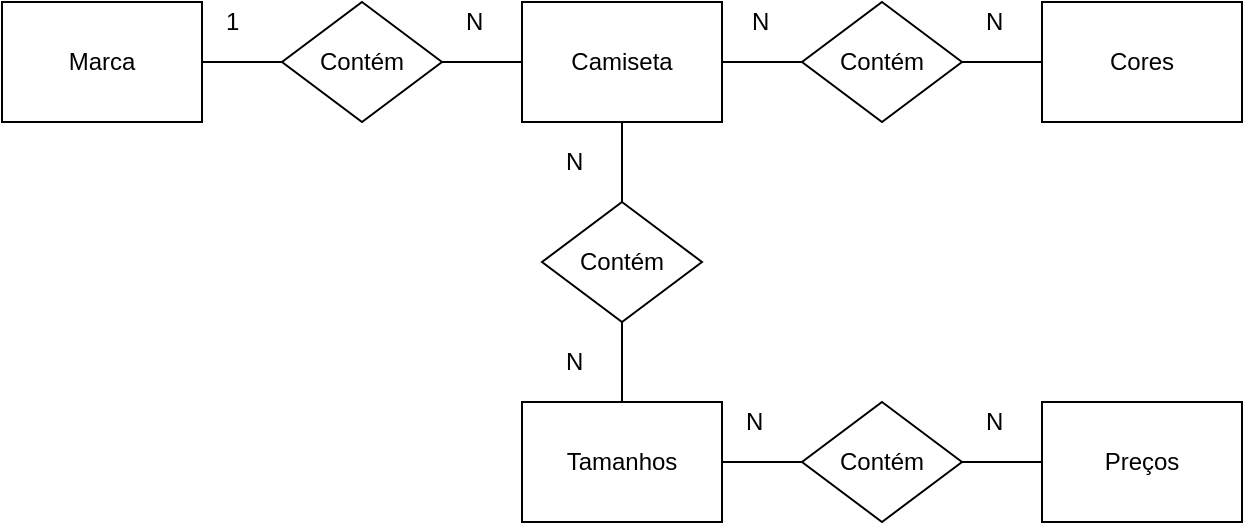 <mxfile version="10.9.5" type="device"><diagram id="rfUTSF4EL5KH0Vrhj_Fc" name="Conceitual"><mxGraphModel dx="926" dy="628" grid="1" gridSize="10" guides="1" tooltips="1" connect="1" arrows="1" fold="1" page="1" pageScale="1" pageWidth="827" pageHeight="1169" math="0" shadow="0"><root><mxCell id="0"/><mxCell id="1" parent="0"/><mxCell id="rjwIqJpuSLKwG3WJEVtM-1" value="Marca" style="rounded=0;whiteSpace=wrap;html=1;" vertex="1" parent="1"><mxGeometry x="40" y="110" width="100" height="60" as="geometry"/></mxCell><mxCell id="rjwIqJpuSLKwG3WJEVtM-2" value="Camiseta" style="rounded=0;whiteSpace=wrap;html=1;" vertex="1" parent="1"><mxGeometry x="300" y="110" width="100" height="60" as="geometry"/></mxCell><mxCell id="rjwIqJpuSLKwG3WJEVtM-3" value="Cores" style="rounded=0;whiteSpace=wrap;html=1;" vertex="1" parent="1"><mxGeometry x="560" y="110" width="100" height="60" as="geometry"/></mxCell><mxCell id="rjwIqJpuSLKwG3WJEVtM-4" value="Contém" style="rhombus;whiteSpace=wrap;html=1;" vertex="1" parent="1"><mxGeometry x="440" y="110" width="80" height="60" as="geometry"/></mxCell><mxCell id="rjwIqJpuSLKwG3WJEVtM-5" value="Contém" style="rhombus;whiteSpace=wrap;html=1;" vertex="1" parent="1"><mxGeometry x="310" y="210" width="80" height="60" as="geometry"/></mxCell><mxCell id="rjwIqJpuSLKwG3WJEVtM-6" value="Contém" style="rhombus;whiteSpace=wrap;html=1;" vertex="1" parent="1"><mxGeometry x="180" y="110" width="80" height="60" as="geometry"/></mxCell><mxCell id="rjwIqJpuSLKwG3WJEVtM-9" value="Tamanhos" style="rounded=0;whiteSpace=wrap;html=1;" vertex="1" parent="1"><mxGeometry x="300" y="310" width="100" height="60" as="geometry"/></mxCell><mxCell id="rjwIqJpuSLKwG3WJEVtM-10" value="" style="endArrow=none;html=1;entryX=0;entryY=0.5;entryDx=0;entryDy=0;exitX=1;exitY=0.5;exitDx=0;exitDy=0;" edge="1" parent="1" source="rjwIqJpuSLKwG3WJEVtM-1" target="rjwIqJpuSLKwG3WJEVtM-6"><mxGeometry width="50" height="50" relative="1" as="geometry"><mxPoint x="40" y="440" as="sourcePoint"/><mxPoint x="90" y="390" as="targetPoint"/></mxGeometry></mxCell><mxCell id="rjwIqJpuSLKwG3WJEVtM-11" value="" style="endArrow=none;html=1;entryX=0;entryY=0.5;entryDx=0;entryDy=0;exitX=1;exitY=0.5;exitDx=0;exitDy=0;" edge="1" parent="1" source="rjwIqJpuSLKwG3WJEVtM-6" target="rjwIqJpuSLKwG3WJEVtM-2"><mxGeometry width="50" height="50" relative="1" as="geometry"><mxPoint x="40" y="440" as="sourcePoint"/><mxPoint x="90" y="390" as="targetPoint"/></mxGeometry></mxCell><mxCell id="rjwIqJpuSLKwG3WJEVtM-12" value="" style="endArrow=none;html=1;entryX=0;entryY=0.5;entryDx=0;entryDy=0;exitX=1;exitY=0.5;exitDx=0;exitDy=0;" edge="1" parent="1" source="rjwIqJpuSLKwG3WJEVtM-2" target="rjwIqJpuSLKwG3WJEVtM-4"><mxGeometry width="50" height="50" relative="1" as="geometry"><mxPoint x="40" y="440" as="sourcePoint"/><mxPoint x="90" y="390" as="targetPoint"/></mxGeometry></mxCell><mxCell id="rjwIqJpuSLKwG3WJEVtM-13" value="" style="endArrow=none;html=1;entryX=0;entryY=0.5;entryDx=0;entryDy=0;exitX=1;exitY=0.5;exitDx=0;exitDy=0;" edge="1" parent="1" source="rjwIqJpuSLKwG3WJEVtM-4" target="rjwIqJpuSLKwG3WJEVtM-3"><mxGeometry width="50" height="50" relative="1" as="geometry"><mxPoint x="40" y="440" as="sourcePoint"/><mxPoint x="90" y="390" as="targetPoint"/></mxGeometry></mxCell><mxCell id="rjwIqJpuSLKwG3WJEVtM-14" value="" style="endArrow=none;html=1;entryX=0.5;entryY=1;entryDx=0;entryDy=0;exitX=0.5;exitY=0;exitDx=0;exitDy=0;" edge="1" parent="1" source="rjwIqJpuSLKwG3WJEVtM-5" target="rjwIqJpuSLKwG3WJEVtM-2"><mxGeometry width="50" height="50" relative="1" as="geometry"><mxPoint x="40" y="440" as="sourcePoint"/><mxPoint x="90" y="390" as="targetPoint"/></mxGeometry></mxCell><mxCell id="rjwIqJpuSLKwG3WJEVtM-15" value="" style="endArrow=none;html=1;entryX=0.5;entryY=1;entryDx=0;entryDy=0;exitX=0.5;exitY=0;exitDx=0;exitDy=0;" edge="1" parent="1" source="rjwIqJpuSLKwG3WJEVtM-9" target="rjwIqJpuSLKwG3WJEVtM-5"><mxGeometry width="50" height="50" relative="1" as="geometry"><mxPoint x="40" y="440" as="sourcePoint"/><mxPoint x="90" y="390" as="targetPoint"/></mxGeometry></mxCell><mxCell id="rjwIqJpuSLKwG3WJEVtM-16" value="Contém" style="rhombus;whiteSpace=wrap;html=1;" vertex="1" parent="1"><mxGeometry x="440" y="310" width="80" height="60" as="geometry"/></mxCell><mxCell id="rjwIqJpuSLKwG3WJEVtM-17" value="Preços" style="rounded=0;whiteSpace=wrap;html=1;" vertex="1" parent="1"><mxGeometry x="560" y="310" width="100" height="60" as="geometry"/></mxCell><mxCell id="rjwIqJpuSLKwG3WJEVtM-20" value="" style="endArrow=none;html=1;entryX=0;entryY=0.5;entryDx=0;entryDy=0;exitX=1;exitY=0.5;exitDx=0;exitDy=0;" edge="1" parent="1" source="rjwIqJpuSLKwG3WJEVtM-9" target="rjwIqJpuSLKwG3WJEVtM-16"><mxGeometry width="50" height="50" relative="1" as="geometry"><mxPoint x="40" y="440" as="sourcePoint"/><mxPoint x="90" y="390" as="targetPoint"/></mxGeometry></mxCell><mxCell id="rjwIqJpuSLKwG3WJEVtM-21" value="" style="endArrow=none;html=1;entryX=0;entryY=0.5;entryDx=0;entryDy=0;exitX=1;exitY=0.5;exitDx=0;exitDy=0;" edge="1" parent="1" source="rjwIqJpuSLKwG3WJEVtM-16" target="rjwIqJpuSLKwG3WJEVtM-17"><mxGeometry width="50" height="50" relative="1" as="geometry"><mxPoint x="40" y="440" as="sourcePoint"/><mxPoint x="90" y="390" as="targetPoint"/></mxGeometry></mxCell><mxCell id="rjwIqJpuSLKwG3WJEVtM-22" value="1" style="text;html=1;resizable=0;points=[];autosize=1;align=left;verticalAlign=top;spacingTop=-4;" vertex="1" parent="1"><mxGeometry x="150" y="110" width="20" height="20" as="geometry"/></mxCell><mxCell id="rjwIqJpuSLKwG3WJEVtM-23" value="N" style="text;html=1;resizable=0;points=[];autosize=1;align=left;verticalAlign=top;spacingTop=-4;" vertex="1" parent="1"><mxGeometry x="270" y="110" width="20" height="20" as="geometry"/></mxCell><mxCell id="rjwIqJpuSLKwG3WJEVtM-24" value="N" style="text;html=1;resizable=0;points=[];autosize=1;align=left;verticalAlign=top;spacingTop=-4;" vertex="1" parent="1"><mxGeometry x="320" y="180" width="20" height="20" as="geometry"/></mxCell><mxCell id="rjwIqJpuSLKwG3WJEVtM-25" value="N" style="text;html=1;resizable=0;points=[];autosize=1;align=left;verticalAlign=top;spacingTop=-4;" vertex="1" parent="1"><mxGeometry x="410" y="310" width="20" height="20" as="geometry"/></mxCell><mxCell id="rjwIqJpuSLKwG3WJEVtM-26" value="N" style="text;html=1;resizable=0;points=[];autosize=1;align=left;verticalAlign=top;spacingTop=-4;" vertex="1" parent="1"><mxGeometry x="320" y="280" width="20" height="20" as="geometry"/></mxCell><mxCell id="rjwIqJpuSLKwG3WJEVtM-27" value="N" style="text;html=1;resizable=0;points=[];autosize=1;align=left;verticalAlign=top;spacingTop=-4;" vertex="1" parent="1"><mxGeometry x="530" y="310" width="20" height="20" as="geometry"/></mxCell><mxCell id="rjwIqJpuSLKwG3WJEVtM-28" value="N" style="text;html=1;resizable=0;points=[];autosize=1;align=left;verticalAlign=top;spacingTop=-4;" vertex="1" parent="1"><mxGeometry x="413" y="110" width="20" height="20" as="geometry"/></mxCell><mxCell id="rjwIqJpuSLKwG3WJEVtM-29" value="N" style="text;html=1;resizable=0;points=[];autosize=1;align=left;verticalAlign=top;spacingTop=-4;" vertex="1" parent="1"><mxGeometry x="530" y="110" width="20" height="20" as="geometry"/></mxCell></root></mxGraphModel></diagram><diagram id="bWW6YEtpxthhMcsxMhV1" name="Logico"><mxGraphModel dx="926" dy="628" grid="1" gridSize="10" guides="1" tooltips="1" connect="1" arrows="1" fold="1" page="1" pageScale="1" pageWidth="827" pageHeight="1169" math="0" shadow="0"><root><mxCell id="H7nzALoHFIUbKdL0s1Hq-0"/><mxCell id="H7nzALoHFIUbKdL0s1Hq-1" parent="H7nzALoHFIUbKdL0s1Hq-0"/><mxCell id="H7nzALoHFIUbKdL0s1Hq-2" value="Tamanho" style="swimlane;fontStyle=0;childLayout=stackLayout;horizontal=1;startSize=26;fillColor=#e0e0e0;horizontalStack=0;resizeParent=1;resizeParentMax=0;resizeLast=0;collapsible=1;marginBottom=0;swimlaneFillColor=#ffffff;align=center;fontSize=14;" vertex="1" parent="H7nzALoHFIUbKdL0s1Hq-1"><mxGeometry x="550" y="168" width="160" height="82" as="geometry"/></mxCell><mxCell id="H7nzALoHFIUbKdL0s1Hq-3" value="IdTamanho : int" style="shape=partialRectangle;top=0;left=0;right=0;bottom=1;align=left;verticalAlign=middle;fillColor=none;spacingLeft=34;spacingRight=4;overflow=hidden;rotatable=0;points=[[0,0.5],[1,0.5]];portConstraint=eastwest;dropTarget=0;fontStyle=5;fontSize=12;" vertex="1" parent="H7nzALoHFIUbKdL0s1Hq-2"><mxGeometry y="26" width="160" height="30" as="geometry"/></mxCell><mxCell id="H7nzALoHFIUbKdL0s1Hq-4" value="PK" style="shape=partialRectangle;top=0;left=0;bottom=0;fillColor=none;align=left;verticalAlign=middle;spacingLeft=4;spacingRight=4;overflow=hidden;rotatable=0;points=[];portConstraint=eastwest;part=1;fontSize=12;" vertex="1" connectable="0" parent="H7nzALoHFIUbKdL0s1Hq-3"><mxGeometry width="30" height="30" as="geometry"/></mxCell><mxCell id="H7nzALoHFIUbKdL0s1Hq-5" value="Tamanho : string" style="shape=partialRectangle;top=0;left=0;right=0;bottom=0;align=left;verticalAlign=top;fillColor=none;spacingLeft=34;spacingRight=4;overflow=hidden;rotatable=0;points=[[0,0.5],[1,0.5]];portConstraint=eastwest;dropTarget=0;fontSize=12;" vertex="1" parent="H7nzALoHFIUbKdL0s1Hq-2"><mxGeometry y="56" width="160" height="26" as="geometry"/></mxCell><mxCell id="H7nzALoHFIUbKdL0s1Hq-6" value="" style="shape=partialRectangle;top=0;left=0;bottom=0;fillColor=none;align=left;verticalAlign=top;spacingLeft=4;spacingRight=4;overflow=hidden;rotatable=0;points=[];portConstraint=eastwest;part=1;fontSize=12;" vertex="1" connectable="0" parent="H7nzALoHFIUbKdL0s1Hq-5"><mxGeometry width="30" height="26" as="geometry"/></mxCell><mxCell id="P_pc_fO_mZp4b5jf7SZY-0" value="Cores" style="swimlane;fontStyle=0;childLayout=stackLayout;horizontal=1;startSize=26;fillColor=#e0e0e0;horizontalStack=0;resizeParent=1;resizeParentMax=0;resizeLast=0;collapsible=1;marginBottom=0;swimlaneFillColor=#ffffff;align=center;fontSize=14;" vertex="1" parent="H7nzALoHFIUbKdL0s1Hq-1"><mxGeometry x="265" y="421" width="160" height="82" as="geometry"/></mxCell><mxCell id="P_pc_fO_mZp4b5jf7SZY-1" value="IdCores : int" style="shape=partialRectangle;top=0;left=0;right=0;bottom=1;align=left;verticalAlign=middle;fillColor=none;spacingLeft=34;spacingRight=4;overflow=hidden;rotatable=0;points=[[0,0.5],[1,0.5]];portConstraint=eastwest;dropTarget=0;fontStyle=5;fontSize=12;" vertex="1" parent="P_pc_fO_mZp4b5jf7SZY-0"><mxGeometry y="26" width="160" height="30" as="geometry"/></mxCell><mxCell id="P_pc_fO_mZp4b5jf7SZY-2" value="PK" style="shape=partialRectangle;top=0;left=0;bottom=0;fillColor=none;align=left;verticalAlign=middle;spacingLeft=4;spacingRight=4;overflow=hidden;rotatable=0;points=[];portConstraint=eastwest;part=1;fontSize=12;" vertex="1" connectable="0" parent="P_pc_fO_mZp4b5jf7SZY-1"><mxGeometry width="30" height="30" as="geometry"/></mxCell><mxCell id="P_pc_fO_mZp4b5jf7SZY-3" value="Cor : string" style="shape=partialRectangle;top=0;left=0;right=0;bottom=0;align=left;verticalAlign=top;fillColor=none;spacingLeft=34;spacingRight=4;overflow=hidden;rotatable=0;points=[[0,0.5],[1,0.5]];portConstraint=eastwest;dropTarget=0;fontSize=12;" vertex="1" parent="P_pc_fO_mZp4b5jf7SZY-0"><mxGeometry y="56" width="160" height="26" as="geometry"/></mxCell><mxCell id="P_pc_fO_mZp4b5jf7SZY-4" value="" style="shape=partialRectangle;top=0;left=0;bottom=0;fillColor=none;align=left;verticalAlign=top;spacingLeft=4;spacingRight=4;overflow=hidden;rotatable=0;points=[];portConstraint=eastwest;part=1;fontSize=12;" vertex="1" connectable="0" parent="P_pc_fO_mZp4b5jf7SZY-3"><mxGeometry width="30" height="26" as="geometry"/></mxCell><mxCell id="P_pc_fO_mZp4b5jf7SZY-5" value="Marcas" style="swimlane;fontStyle=0;childLayout=stackLayout;horizontal=1;startSize=26;fillColor=#e0e0e0;horizontalStack=0;resizeParent=1;resizeParentMax=0;resizeLast=0;collapsible=1;marginBottom=0;swimlaneFillColor=#ffffff;align=center;fontSize=14;" vertex="1" parent="H7nzALoHFIUbKdL0s1Hq-1"><mxGeometry x="40" y="71" width="160" height="82" as="geometry"/></mxCell><mxCell id="P_pc_fO_mZp4b5jf7SZY-6" value="IdMarca : int" style="shape=partialRectangle;top=0;left=0;right=0;bottom=1;align=left;verticalAlign=middle;fillColor=none;spacingLeft=34;spacingRight=4;overflow=hidden;rotatable=0;points=[[0,0.5],[1,0.5]];portConstraint=eastwest;dropTarget=0;fontStyle=5;fontSize=12;" vertex="1" parent="P_pc_fO_mZp4b5jf7SZY-5"><mxGeometry y="26" width="160" height="30" as="geometry"/></mxCell><mxCell id="P_pc_fO_mZp4b5jf7SZY-7" value="PK" style="shape=partialRectangle;top=0;left=0;bottom=0;fillColor=none;align=left;verticalAlign=middle;spacingLeft=4;spacingRight=4;overflow=hidden;rotatable=0;points=[];portConstraint=eastwest;part=1;fontSize=12;" vertex="1" connectable="0" parent="P_pc_fO_mZp4b5jf7SZY-6"><mxGeometry width="30" height="30" as="geometry"/></mxCell><mxCell id="P_pc_fO_mZp4b5jf7SZY-8" value="Marca: string" style="shape=partialRectangle;top=0;left=0;right=0;bottom=0;align=left;verticalAlign=top;fillColor=none;spacingLeft=34;spacingRight=4;overflow=hidden;rotatable=0;points=[[0,0.5],[1,0.5]];portConstraint=eastwest;dropTarget=0;fontSize=12;" vertex="1" parent="P_pc_fO_mZp4b5jf7SZY-5"><mxGeometry y="56" width="160" height="26" as="geometry"/></mxCell><mxCell id="P_pc_fO_mZp4b5jf7SZY-9" value="" style="shape=partialRectangle;top=0;left=0;bottom=0;fillColor=none;align=left;verticalAlign=top;spacingLeft=4;spacingRight=4;overflow=hidden;rotatable=0;points=[];portConstraint=eastwest;part=1;fontSize=12;" vertex="1" connectable="0" parent="P_pc_fO_mZp4b5jf7SZY-8"><mxGeometry width="30" height="26" as="geometry"/></mxCell><mxCell id="P_pc_fO_mZp4b5jf7SZY-10" value="Camisa Cor" style="swimlane;fontStyle=0;childLayout=stackLayout;horizontal=1;startSize=26;fillColor=#e0e0e0;horizontalStack=0;resizeParent=1;resizeParentMax=0;resizeLast=0;collapsible=1;marginBottom=0;swimlaneFillColor=#ffffff;align=center;fontSize=14;" vertex="1" parent="H7nzALoHFIUbKdL0s1Hq-1"><mxGeometry x="40" y="270" width="160" height="82" as="geometry"/></mxCell><mxCell id="P_pc_fO_mZp4b5jf7SZY-11" value="IdCamisa : int" style="shape=partialRectangle;top=0;left=0;right=0;bottom=1;align=left;verticalAlign=middle;fillColor=none;spacingLeft=34;spacingRight=4;overflow=hidden;rotatable=0;points=[[0,0.5],[1,0.5]];portConstraint=eastwest;dropTarget=0;fontStyle=5;fontSize=12;" vertex="1" parent="P_pc_fO_mZp4b5jf7SZY-10"><mxGeometry y="26" width="160" height="30" as="geometry"/></mxCell><mxCell id="P_pc_fO_mZp4b5jf7SZY-12" value="FK" style="shape=partialRectangle;top=0;left=0;bottom=0;fillColor=none;align=left;verticalAlign=middle;spacingLeft=4;spacingRight=4;overflow=hidden;rotatable=0;points=[];portConstraint=eastwest;part=1;fontSize=12;" vertex="1" connectable="0" parent="P_pc_fO_mZp4b5jf7SZY-11"><mxGeometry width="30" height="30" as="geometry"/></mxCell><mxCell id="P_pc_fO_mZp4b5jf7SZY-13" value="IdCores : int" style="shape=partialRectangle;top=0;left=0;right=0;bottom=0;align=left;verticalAlign=top;fillColor=none;spacingLeft=34;spacingRight=4;overflow=hidden;rotatable=0;points=[[0,0.5],[1,0.5]];portConstraint=eastwest;dropTarget=0;fontSize=12;" vertex="1" parent="P_pc_fO_mZp4b5jf7SZY-10"><mxGeometry y="56" width="160" height="26" as="geometry"/></mxCell><mxCell id="P_pc_fO_mZp4b5jf7SZY-14" value="FK" style="shape=partialRectangle;top=0;left=0;bottom=0;fillColor=none;align=left;verticalAlign=top;spacingLeft=4;spacingRight=4;overflow=hidden;rotatable=0;points=[];portConstraint=eastwest;part=1;fontSize=12;" vertex="1" connectable="0" parent="P_pc_fO_mZp4b5jf7SZY-13"><mxGeometry width="30" height="26" as="geometry"/></mxCell><mxCell id="P_pc_fO_mZp4b5jf7SZY-15" value="Camisa Tamanho" style="swimlane;fontStyle=0;childLayout=stackLayout;horizontal=1;startSize=26;fillColor=#e0e0e0;horizontalStack=0;resizeParent=1;resizeParentMax=0;resizeLast=0;collapsible=1;marginBottom=0;swimlaneFillColor=#ffffff;align=center;fontSize=14;" vertex="1" parent="H7nzALoHFIUbKdL0s1Hq-1"><mxGeometry x="530" y="380" width="160" height="82" as="geometry"/></mxCell><mxCell id="P_pc_fO_mZp4b5jf7SZY-16" value="IdCamisa : int" style="shape=partialRectangle;top=0;left=0;right=0;bottom=1;align=left;verticalAlign=middle;fillColor=none;spacingLeft=34;spacingRight=4;overflow=hidden;rotatable=0;points=[[0,0.5],[1,0.5]];portConstraint=eastwest;dropTarget=0;fontStyle=5;fontSize=12;" vertex="1" parent="P_pc_fO_mZp4b5jf7SZY-15"><mxGeometry y="26" width="160" height="30" as="geometry"/></mxCell><mxCell id="P_pc_fO_mZp4b5jf7SZY-17" value="FK" style="shape=partialRectangle;top=0;left=0;bottom=0;fillColor=none;align=left;verticalAlign=middle;spacingLeft=4;spacingRight=4;overflow=hidden;rotatable=0;points=[];portConstraint=eastwest;part=1;fontSize=12;" vertex="1" connectable="0" parent="P_pc_fO_mZp4b5jf7SZY-16"><mxGeometry width="30" height="30" as="geometry"/></mxCell><mxCell id="P_pc_fO_mZp4b5jf7SZY-18" value="IdTamanho : int" style="shape=partialRectangle;top=0;left=0;right=0;bottom=0;align=left;verticalAlign=top;fillColor=none;spacingLeft=34;spacingRight=4;overflow=hidden;rotatable=0;points=[[0,0.5],[1,0.5]];portConstraint=eastwest;dropTarget=0;fontSize=12;" vertex="1" parent="P_pc_fO_mZp4b5jf7SZY-15"><mxGeometry y="56" width="160" height="26" as="geometry"/></mxCell><mxCell id="P_pc_fO_mZp4b5jf7SZY-19" value="FK" style="shape=partialRectangle;top=0;left=0;bottom=0;fillColor=none;align=left;verticalAlign=top;spacingLeft=4;spacingRight=4;overflow=hidden;rotatable=0;points=[];portConstraint=eastwest;part=1;fontSize=12;" vertex="1" connectable="0" parent="P_pc_fO_mZp4b5jf7SZY-18"><mxGeometry width="30" height="26" as="geometry"/></mxCell><mxCell id="P_pc_fO_mZp4b5jf7SZY-20" value="Camisas" style="swimlane;fontStyle=0;childLayout=stackLayout;horizontal=1;startSize=26;fillColor=#e0e0e0;horizontalStack=0;resizeParent=1;resizeParentMax=0;resizeLast=0;collapsible=1;marginBottom=0;swimlaneFillColor=#ffffff;align=center;fontSize=14;" vertex="1" parent="H7nzALoHFIUbKdL0s1Hq-1"><mxGeometry x="300" y="220" width="160" height="108" as="geometry"/></mxCell><mxCell id="P_pc_fO_mZp4b5jf7SZY-21" value="IdCamisa : int" style="shape=partialRectangle;top=0;left=0;right=0;bottom=1;align=left;verticalAlign=middle;fillColor=none;spacingLeft=34;spacingRight=4;overflow=hidden;rotatable=0;points=[[0,0.5],[1,0.5]];portConstraint=eastwest;dropTarget=0;fontStyle=5;fontSize=12;" vertex="1" parent="P_pc_fO_mZp4b5jf7SZY-20"><mxGeometry y="26" width="160" height="30" as="geometry"/></mxCell><mxCell id="P_pc_fO_mZp4b5jf7SZY-22" value="PK" style="shape=partialRectangle;top=0;left=0;bottom=0;fillColor=none;align=left;verticalAlign=middle;spacingLeft=4;spacingRight=4;overflow=hidden;rotatable=0;points=[];portConstraint=eastwest;part=1;fontSize=12;" vertex="1" connectable="0" parent="P_pc_fO_mZp4b5jf7SZY-21"><mxGeometry width="30" height="30" as="geometry"/></mxCell><mxCell id="P_pc_fO_mZp4b5jf7SZY-25" value="Preço : float" style="shape=partialRectangle;top=0;left=0;right=0;bottom=0;align=left;verticalAlign=top;fillColor=none;spacingLeft=34;spacingRight=4;overflow=hidden;rotatable=0;points=[[0,0.5],[1,0.5]];portConstraint=eastwest;dropTarget=0;fontSize=12;" vertex="1" parent="P_pc_fO_mZp4b5jf7SZY-20"><mxGeometry y="56" width="160" height="26" as="geometry"/></mxCell><mxCell id="P_pc_fO_mZp4b5jf7SZY-26" value="" style="shape=partialRectangle;top=0;left=0;bottom=0;fillColor=none;align=left;verticalAlign=top;spacingLeft=4;spacingRight=4;overflow=hidden;rotatable=0;points=[];portConstraint=eastwest;part=1;fontSize=12;" vertex="1" connectable="0" parent="P_pc_fO_mZp4b5jf7SZY-25"><mxGeometry width="30" height="26" as="geometry"/></mxCell><mxCell id="P_pc_fO_mZp4b5jf7SZY-23" value="IdMarca : int" style="shape=partialRectangle;top=0;left=0;right=0;bottom=0;align=left;verticalAlign=top;fillColor=none;spacingLeft=34;spacingRight=4;overflow=hidden;rotatable=0;points=[[0,0.5],[1,0.5]];portConstraint=eastwest;dropTarget=0;fontSize=12;" vertex="1" parent="P_pc_fO_mZp4b5jf7SZY-20"><mxGeometry y="82" width="160" height="26" as="geometry"/></mxCell><mxCell id="P_pc_fO_mZp4b5jf7SZY-24" value="FK" style="shape=partialRectangle;top=0;left=0;bottom=0;fillColor=none;align=left;verticalAlign=top;spacingLeft=4;spacingRight=4;overflow=hidden;rotatable=0;points=[];portConstraint=eastwest;part=1;fontSize=12;" vertex="1" connectable="0" parent="P_pc_fO_mZp4b5jf7SZY-23"><mxGeometry width="30" height="26" as="geometry"/></mxCell><mxCell id="P_pc_fO_mZp4b5jf7SZY-27" value="" style="edgeStyle=entityRelationEdgeStyle;fontSize=12;html=1;endArrow=ERmandOne;startArrow=ERmandOne;entryX=0;entryY=0.5;entryDx=0;entryDy=0;exitX=1;exitY=0.5;exitDx=0;exitDy=0;" edge="1" parent="H7nzALoHFIUbKdL0s1Hq-1" source="P_pc_fO_mZp4b5jf7SZY-13" target="P_pc_fO_mZp4b5jf7SZY-1"><mxGeometry width="100" height="100" relative="1" as="geometry"><mxPoint x="40" y="620" as="sourcePoint"/><mxPoint x="140" y="520" as="targetPoint"/></mxGeometry></mxCell><mxCell id="P_pc_fO_mZp4b5jf7SZY-34" value="" style="edgeStyle=entityRelationEdgeStyle;fontSize=12;html=1;endArrow=ERmandOne;startArrow=ERmandOne;exitX=1.019;exitY=0.3;exitDx=0;exitDy=0;exitPerimeter=0;entryX=-0.019;entryY=0.769;entryDx=0;entryDy=0;entryPerimeter=0;" edge="1" parent="H7nzALoHFIUbKdL0s1Hq-1" source="P_pc_fO_mZp4b5jf7SZY-6" target="P_pc_fO_mZp4b5jf7SZY-23"><mxGeometry width="100" height="100" relative="1" as="geometry"><mxPoint x="40" y="630" as="sourcePoint"/><mxPoint x="290" y="315" as="targetPoint"/></mxGeometry></mxCell><mxCell id="P_pc_fO_mZp4b5jf7SZY-35" value="" style="edgeStyle=entityRelationEdgeStyle;fontSize=12;html=1;endArrow=ERmandOne;startArrow=ERmandOne;entryX=0;entryY=0.5;entryDx=0;entryDy=0;exitX=1;exitY=0.5;exitDx=0;exitDy=0;" edge="1" parent="H7nzALoHFIUbKdL0s1Hq-1" source="P_pc_fO_mZp4b5jf7SZY-11" target="P_pc_fO_mZp4b5jf7SZY-21"><mxGeometry width="100" height="100" relative="1" as="geometry"><mxPoint x="40" y="630" as="sourcePoint"/><mxPoint x="140" y="530" as="targetPoint"/></mxGeometry></mxCell><mxCell id="P_pc_fO_mZp4b5jf7SZY-36" value="" style="edgeStyle=entityRelationEdgeStyle;fontSize=12;html=1;endArrow=ERmandOne;startArrow=ERmandOne;exitX=1;exitY=0.5;exitDx=0;exitDy=0;entryX=0;entryY=0.5;entryDx=0;entryDy=0;" edge="1" parent="H7nzALoHFIUbKdL0s1Hq-1" source="P_pc_fO_mZp4b5jf7SZY-21" target="P_pc_fO_mZp4b5jf7SZY-16"><mxGeometry width="100" height="100" relative="1" as="geometry"><mxPoint x="40" y="630" as="sourcePoint"/><mxPoint x="140" y="530" as="targetPoint"/></mxGeometry></mxCell><mxCell id="P_pc_fO_mZp4b5jf7SZY-37" value="" style="edgeStyle=entityRelationEdgeStyle;fontSize=12;html=1;endArrow=ERmandOne;startArrow=ERmandOne;exitX=1;exitY=0.5;exitDx=0;exitDy=0;" edge="1" parent="H7nzALoHFIUbKdL0s1Hq-1" source="P_pc_fO_mZp4b5jf7SZY-18" target="H7nzALoHFIUbKdL0s1Hq-3"><mxGeometry width="100" height="100" relative="1" as="geometry"><mxPoint x="40" y="630" as="sourcePoint"/><mxPoint x="140" y="530" as="targetPoint"/></mxGeometry></mxCell></root></mxGraphModel></diagram></mxfile>